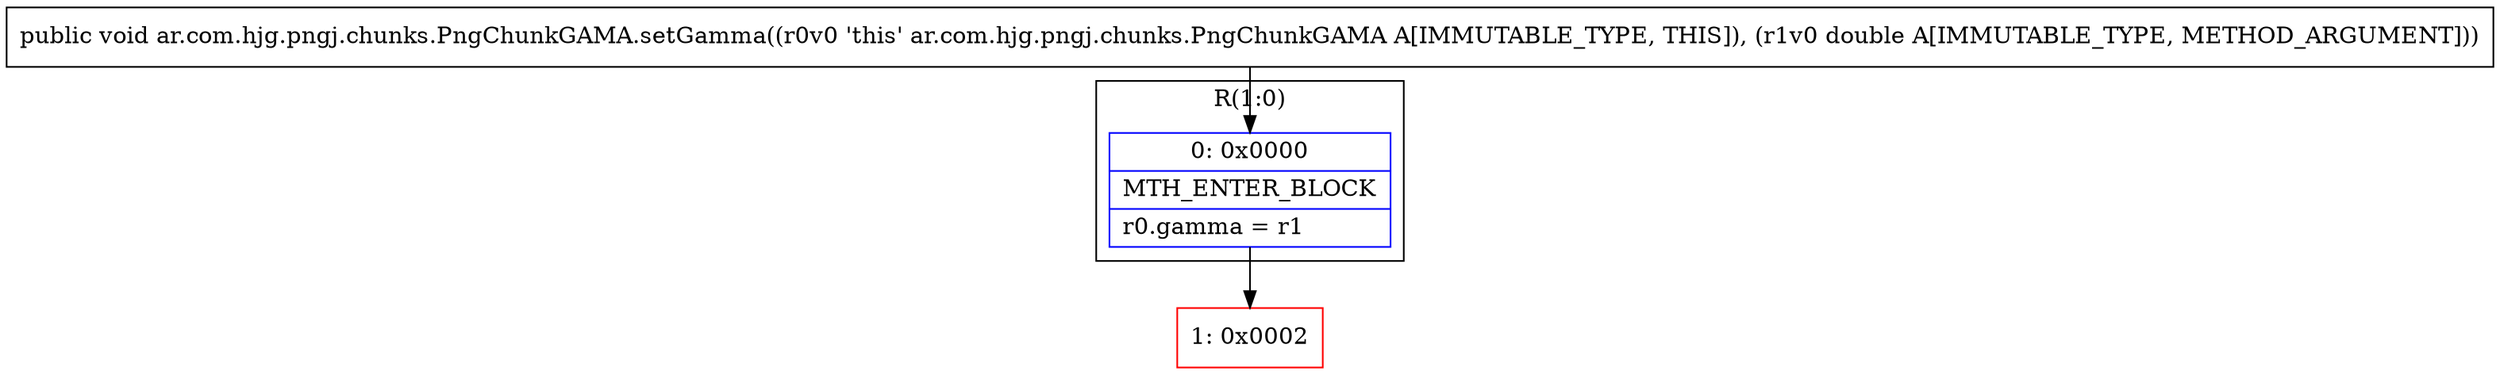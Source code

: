 digraph "CFG forar.com.hjg.pngj.chunks.PngChunkGAMA.setGamma(D)V" {
subgraph cluster_Region_1645916171 {
label = "R(1:0)";
node [shape=record,color=blue];
Node_0 [shape=record,label="{0\:\ 0x0000|MTH_ENTER_BLOCK\l|r0.gamma = r1\l}"];
}
Node_1 [shape=record,color=red,label="{1\:\ 0x0002}"];
MethodNode[shape=record,label="{public void ar.com.hjg.pngj.chunks.PngChunkGAMA.setGamma((r0v0 'this' ar.com.hjg.pngj.chunks.PngChunkGAMA A[IMMUTABLE_TYPE, THIS]), (r1v0 double A[IMMUTABLE_TYPE, METHOD_ARGUMENT])) }"];
MethodNode -> Node_0;
Node_0 -> Node_1;
}

